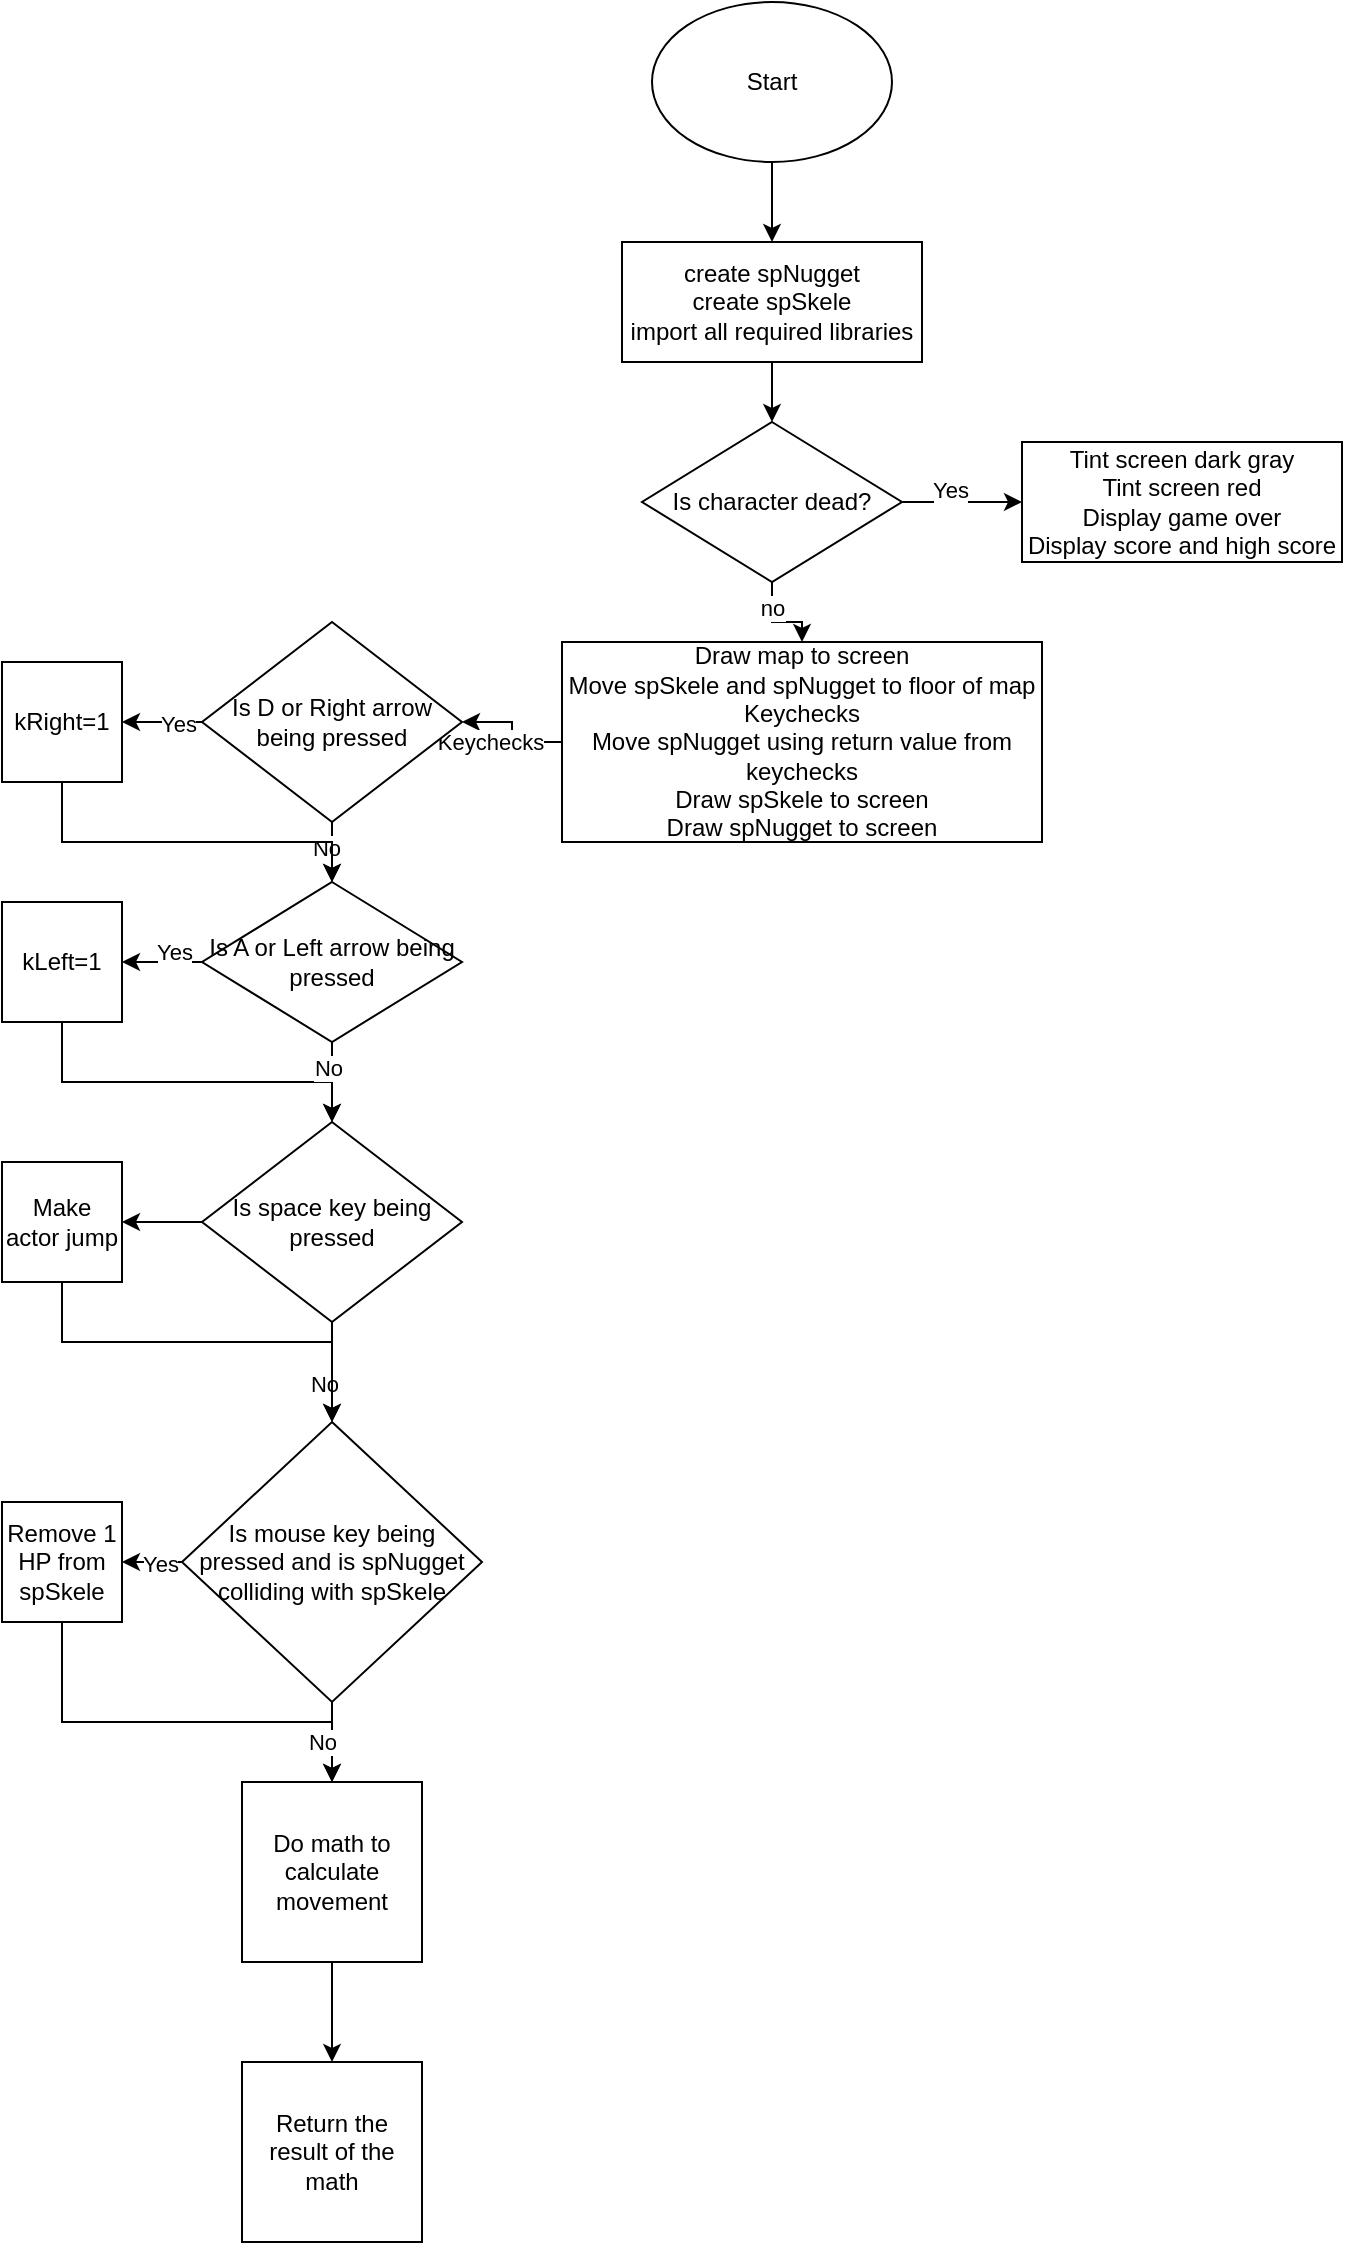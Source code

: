 <mxfile version="26.1.1">
  <diagram name="Page-1" id="WC2ewWJgoBWK-JPIIi09">
    <mxGraphModel dx="1434" dy="746" grid="1" gridSize="10" guides="1" tooltips="1" connect="1" arrows="1" fold="1" page="1" pageScale="1" pageWidth="1169" pageHeight="827" math="0" shadow="0">
      <root>
        <mxCell id="0" />
        <mxCell id="1" parent="0" />
        <mxCell id="EDUlIdILLlWNYBkE0sKc-4" value="" style="edgeStyle=orthogonalEdgeStyle;rounded=0;orthogonalLoop=1;jettySize=auto;html=1;" edge="1" parent="1" source="EDUlIdILLlWNYBkE0sKc-1">
          <mxGeometry relative="1" as="geometry">
            <mxPoint x="425" y="170" as="targetPoint" />
          </mxGeometry>
        </mxCell>
        <mxCell id="EDUlIdILLlWNYBkE0sKc-1" value="&lt;div&gt;Start&lt;/div&gt;" style="ellipse;whiteSpace=wrap;html=1;" vertex="1" parent="1">
          <mxGeometry x="365" y="50" width="120" height="80" as="geometry" />
        </mxCell>
        <mxCell id="EDUlIdILLlWNYBkE0sKc-7" value="" style="edgeStyle=orthogonalEdgeStyle;rounded=0;orthogonalLoop=1;jettySize=auto;html=1;" edge="1" parent="1" source="EDUlIdILLlWNYBkE0sKc-5" target="EDUlIdILLlWNYBkE0sKc-6">
          <mxGeometry relative="1" as="geometry" />
        </mxCell>
        <mxCell id="EDUlIdILLlWNYBkE0sKc-5" value="&lt;div&gt;create spNugget&lt;/div&gt;&lt;div&gt;create spSkele&lt;/div&gt;&lt;div&gt;import all required libraries&lt;/div&gt;" style="rounded=0;whiteSpace=wrap;html=1;" vertex="1" parent="1">
          <mxGeometry x="350" y="170" width="150" height="60" as="geometry" />
        </mxCell>
        <mxCell id="EDUlIdILLlWNYBkE0sKc-9" value="" style="edgeStyle=orthogonalEdgeStyle;rounded=0;orthogonalLoop=1;jettySize=auto;html=1;" edge="1" parent="1" source="EDUlIdILLlWNYBkE0sKc-6" target="EDUlIdILLlWNYBkE0sKc-8">
          <mxGeometry relative="1" as="geometry" />
        </mxCell>
        <mxCell id="EDUlIdILLlWNYBkE0sKc-10" value="&lt;div&gt;Yes&lt;/div&gt;" style="edgeLabel;html=1;align=center;verticalAlign=middle;resizable=0;points=[];" vertex="1" connectable="0" parent="EDUlIdILLlWNYBkE0sKc-9">
          <mxGeometry x="-0.2" y="6" relative="1" as="geometry">
            <mxPoint as="offset" />
          </mxGeometry>
        </mxCell>
        <mxCell id="EDUlIdILLlWNYBkE0sKc-57" style="edgeStyle=orthogonalEdgeStyle;rounded=0;orthogonalLoop=1;jettySize=auto;html=1;entryX=0.5;entryY=0;entryDx=0;entryDy=0;" edge="1" parent="1" source="EDUlIdILLlWNYBkE0sKc-6" target="EDUlIdILLlWNYBkE0sKc-11">
          <mxGeometry relative="1" as="geometry" />
        </mxCell>
        <mxCell id="EDUlIdILLlWNYBkE0sKc-58" value="no" style="edgeLabel;html=1;align=center;verticalAlign=middle;resizable=0;points=[];" vertex="1" connectable="0" parent="EDUlIdILLlWNYBkE0sKc-57">
          <mxGeometry x="-0.422" relative="1" as="geometry">
            <mxPoint as="offset" />
          </mxGeometry>
        </mxCell>
        <mxCell id="EDUlIdILLlWNYBkE0sKc-6" value="Is character dead?" style="rhombus;whiteSpace=wrap;html=1;" vertex="1" parent="1">
          <mxGeometry x="360" y="260" width="130" height="80" as="geometry" />
        </mxCell>
        <mxCell id="EDUlIdILLlWNYBkE0sKc-8" value="&lt;div&gt;Tint screen dark gray&lt;/div&gt;&lt;div&gt;Tint screen red&lt;/div&gt;&lt;div&gt;Display game over&lt;/div&gt;&lt;div&gt;Display score and high score&lt;/div&gt;" style="rounded=0;whiteSpace=wrap;html=1;" vertex="1" parent="1">
          <mxGeometry x="550" y="270" width="160" height="60" as="geometry" />
        </mxCell>
        <mxCell id="EDUlIdILLlWNYBkE0sKc-22" value="" style="edgeStyle=orthogonalEdgeStyle;rounded=0;orthogonalLoop=1;jettySize=auto;html=1;" edge="1" parent="1" source="EDUlIdILLlWNYBkE0sKc-11" target="EDUlIdILLlWNYBkE0sKc-13">
          <mxGeometry relative="1" as="geometry" />
        </mxCell>
        <mxCell id="EDUlIdILLlWNYBkE0sKc-56" value="&lt;div&gt;Keychecks&lt;/div&gt;" style="edgeLabel;html=1;align=center;verticalAlign=middle;resizable=0;points=[];" vertex="1" connectable="0" parent="EDUlIdILLlWNYBkE0sKc-22">
          <mxGeometry x="0.289" y="2" relative="1" as="geometry">
            <mxPoint x="-8" y="8" as="offset" />
          </mxGeometry>
        </mxCell>
        <mxCell id="EDUlIdILLlWNYBkE0sKc-11" value="&lt;div&gt;Draw map to screen&lt;/div&gt;&lt;div&gt;Move spSkele and spNugget to floor of map&lt;/div&gt;&lt;div&gt;Keychecks&lt;/div&gt;&lt;div&gt;Move spNugget using return value from keychecks&lt;/div&gt;&lt;div&gt;Draw spSkele to screen&lt;/div&gt;&lt;div&gt;Draw spNugget to screen&lt;/div&gt;" style="rounded=0;whiteSpace=wrap;html=1;" vertex="1" parent="1">
          <mxGeometry x="320" y="370" width="240" height="100" as="geometry" />
        </mxCell>
        <mxCell id="EDUlIdILLlWNYBkE0sKc-23" value="" style="edgeStyle=orthogonalEdgeStyle;rounded=0;orthogonalLoop=1;jettySize=auto;html=1;" edge="1" parent="1" source="EDUlIdILLlWNYBkE0sKc-13" target="EDUlIdILLlWNYBkE0sKc-20">
          <mxGeometry relative="1" as="geometry" />
        </mxCell>
        <mxCell id="EDUlIdILLlWNYBkE0sKc-24" value="&lt;div&gt;No&lt;/div&gt;" style="edgeLabel;html=1;align=center;verticalAlign=middle;resizable=0;points=[];" vertex="1" connectable="0" parent="EDUlIdILLlWNYBkE0sKc-23">
          <mxGeometry x="0.32" y="-3" relative="1" as="geometry">
            <mxPoint as="offset" />
          </mxGeometry>
        </mxCell>
        <mxCell id="EDUlIdILLlWNYBkE0sKc-26" value="" style="edgeStyle=orthogonalEdgeStyle;rounded=0;orthogonalLoop=1;jettySize=auto;html=1;" edge="1" parent="1" source="EDUlIdILLlWNYBkE0sKc-13" target="EDUlIdILLlWNYBkE0sKc-25">
          <mxGeometry relative="1" as="geometry" />
        </mxCell>
        <mxCell id="EDUlIdILLlWNYBkE0sKc-41" value="Yes" style="edgeLabel;html=1;align=center;verticalAlign=middle;resizable=0;points=[];" vertex="1" connectable="0" parent="EDUlIdILLlWNYBkE0sKc-26">
          <mxGeometry x="-0.4" y="1" relative="1" as="geometry">
            <mxPoint as="offset" />
          </mxGeometry>
        </mxCell>
        <mxCell id="EDUlIdILLlWNYBkE0sKc-13" value="Is D or Right arrow being pressed" style="rhombus;whiteSpace=wrap;html=1;" vertex="1" parent="1">
          <mxGeometry x="140" y="360" width="130" height="100" as="geometry" />
        </mxCell>
        <mxCell id="EDUlIdILLlWNYBkE0sKc-36" value="" style="edgeStyle=orthogonalEdgeStyle;rounded=0;orthogonalLoop=1;jettySize=auto;html=1;" edge="1" parent="1" source="EDUlIdILLlWNYBkE0sKc-20" target="EDUlIdILLlWNYBkE0sKc-35">
          <mxGeometry relative="1" as="geometry" />
        </mxCell>
        <mxCell id="EDUlIdILLlWNYBkE0sKc-40" value="Yes" style="edgeLabel;html=1;align=center;verticalAlign=middle;resizable=0;points=[];" vertex="1" connectable="0" parent="EDUlIdILLlWNYBkE0sKc-36">
          <mxGeometry x="-0.3" y="-5" relative="1" as="geometry">
            <mxPoint as="offset" />
          </mxGeometry>
        </mxCell>
        <mxCell id="EDUlIdILLlWNYBkE0sKc-37" value="" style="edgeStyle=orthogonalEdgeStyle;rounded=0;orthogonalLoop=1;jettySize=auto;html=1;" edge="1" parent="1" source="EDUlIdILLlWNYBkE0sKc-20" target="EDUlIdILLlWNYBkE0sKc-33">
          <mxGeometry relative="1" as="geometry" />
        </mxCell>
        <mxCell id="EDUlIdILLlWNYBkE0sKc-20" value="Is A or Left arrow being pressed" style="rhombus;whiteSpace=wrap;html=1;" vertex="1" parent="1">
          <mxGeometry x="140" y="490" width="130" height="80" as="geometry" />
        </mxCell>
        <mxCell id="EDUlIdILLlWNYBkE0sKc-28" style="edgeStyle=orthogonalEdgeStyle;rounded=0;orthogonalLoop=1;jettySize=auto;html=1;entryX=0.5;entryY=0;entryDx=0;entryDy=0;" edge="1" parent="1" source="EDUlIdILLlWNYBkE0sKc-25" target="EDUlIdILLlWNYBkE0sKc-20">
          <mxGeometry relative="1" as="geometry">
            <Array as="points">
              <mxPoint x="70" y="470" />
              <mxPoint x="205" y="470" />
            </Array>
          </mxGeometry>
        </mxCell>
        <mxCell id="EDUlIdILLlWNYBkE0sKc-25" value="kRight=1" style="whiteSpace=wrap;html=1;aspect=fixed;" vertex="1" parent="1">
          <mxGeometry x="40" y="380" width="60" height="60" as="geometry" />
        </mxCell>
        <mxCell id="EDUlIdILLlWNYBkE0sKc-48" value="" style="edgeStyle=orthogonalEdgeStyle;rounded=0;orthogonalLoop=1;jettySize=auto;html=1;" edge="1" parent="1" source="EDUlIdILLlWNYBkE0sKc-31" target="EDUlIdILLlWNYBkE0sKc-47">
          <mxGeometry relative="1" as="geometry" />
        </mxCell>
        <mxCell id="EDUlIdILLlWNYBkE0sKc-49" value="Yes" style="edgeLabel;html=1;align=center;verticalAlign=middle;resizable=0;points=[];" vertex="1" connectable="0" parent="EDUlIdILLlWNYBkE0sKc-48">
          <mxGeometry x="0.24" y="1" relative="1" as="geometry">
            <mxPoint as="offset" />
          </mxGeometry>
        </mxCell>
        <mxCell id="EDUlIdILLlWNYBkE0sKc-51" value="" style="edgeStyle=orthogonalEdgeStyle;rounded=0;orthogonalLoop=1;jettySize=auto;html=1;" edge="1" parent="1" source="EDUlIdILLlWNYBkE0sKc-31" target="EDUlIdILLlWNYBkE0sKc-50">
          <mxGeometry relative="1" as="geometry" />
        </mxCell>
        <mxCell id="EDUlIdILLlWNYBkE0sKc-31" value="Is mouse key being pressed and is spNugget colliding with spSkele" style="rhombus;whiteSpace=wrap;html=1;" vertex="1" parent="1">
          <mxGeometry x="130" y="760" width="150" height="140" as="geometry" />
        </mxCell>
        <mxCell id="EDUlIdILLlWNYBkE0sKc-43" value="" style="edgeStyle=orthogonalEdgeStyle;rounded=0;orthogonalLoop=1;jettySize=auto;html=1;" edge="1" parent="1" source="EDUlIdILLlWNYBkE0sKc-33" target="EDUlIdILLlWNYBkE0sKc-42">
          <mxGeometry relative="1" as="geometry" />
        </mxCell>
        <mxCell id="EDUlIdILLlWNYBkE0sKc-44" value="" style="edgeStyle=orthogonalEdgeStyle;rounded=0;orthogonalLoop=1;jettySize=auto;html=1;" edge="1" parent="1" source="EDUlIdILLlWNYBkE0sKc-33" target="EDUlIdILLlWNYBkE0sKc-31">
          <mxGeometry relative="1" as="geometry" />
        </mxCell>
        <mxCell id="EDUlIdILLlWNYBkE0sKc-45" value="No" style="edgeLabel;html=1;align=center;verticalAlign=middle;resizable=0;points=[];" vertex="1" connectable="0" parent="EDUlIdILLlWNYBkE0sKc-44">
          <mxGeometry x="0.24" y="-4" relative="1" as="geometry">
            <mxPoint as="offset" />
          </mxGeometry>
        </mxCell>
        <mxCell id="EDUlIdILLlWNYBkE0sKc-33" value="Is space key being pressed" style="rhombus;whiteSpace=wrap;html=1;" vertex="1" parent="1">
          <mxGeometry x="140" y="610" width="130" height="100" as="geometry" />
        </mxCell>
        <mxCell id="EDUlIdILLlWNYBkE0sKc-38" style="edgeStyle=orthogonalEdgeStyle;rounded=0;orthogonalLoop=1;jettySize=auto;html=1;entryX=0.5;entryY=0;entryDx=0;entryDy=0;" edge="1" parent="1" source="EDUlIdILLlWNYBkE0sKc-35" target="EDUlIdILLlWNYBkE0sKc-33">
          <mxGeometry relative="1" as="geometry">
            <Array as="points">
              <mxPoint x="70" y="590" />
              <mxPoint x="205" y="590" />
            </Array>
          </mxGeometry>
        </mxCell>
        <mxCell id="EDUlIdILLlWNYBkE0sKc-39" value="&lt;div&gt;No&lt;/div&gt;" style="edgeLabel;html=1;align=center;verticalAlign=middle;resizable=0;points=[];" vertex="1" connectable="0" parent="EDUlIdILLlWNYBkE0sKc-38">
          <mxGeometry x="0.762" y="7" relative="1" as="geometry">
            <mxPoint as="offset" />
          </mxGeometry>
        </mxCell>
        <mxCell id="EDUlIdILLlWNYBkE0sKc-35" value="kLeft=1" style="whiteSpace=wrap;html=1;aspect=fixed;" vertex="1" parent="1">
          <mxGeometry x="40" y="500" width="60" height="60" as="geometry" />
        </mxCell>
        <mxCell id="EDUlIdILLlWNYBkE0sKc-46" style="edgeStyle=orthogonalEdgeStyle;rounded=0;orthogonalLoop=1;jettySize=auto;html=1;entryX=0.5;entryY=0;entryDx=0;entryDy=0;" edge="1" parent="1" source="EDUlIdILLlWNYBkE0sKc-42" target="EDUlIdILLlWNYBkE0sKc-31">
          <mxGeometry relative="1" as="geometry">
            <Array as="points">
              <mxPoint x="70" y="720" />
              <mxPoint x="205" y="720" />
            </Array>
          </mxGeometry>
        </mxCell>
        <mxCell id="EDUlIdILLlWNYBkE0sKc-42" value="Make actor jump" style="whiteSpace=wrap;html=1;aspect=fixed;" vertex="1" parent="1">
          <mxGeometry x="40" y="630" width="60" height="60" as="geometry" />
        </mxCell>
        <mxCell id="EDUlIdILLlWNYBkE0sKc-52" style="edgeStyle=orthogonalEdgeStyle;rounded=0;orthogonalLoop=1;jettySize=auto;html=1;entryX=0.5;entryY=0;entryDx=0;entryDy=0;" edge="1" parent="1" source="EDUlIdILLlWNYBkE0sKc-47" target="EDUlIdILLlWNYBkE0sKc-50">
          <mxGeometry relative="1" as="geometry">
            <Array as="points">
              <mxPoint x="70" y="910" />
              <mxPoint x="205" y="910" />
            </Array>
          </mxGeometry>
        </mxCell>
        <mxCell id="EDUlIdILLlWNYBkE0sKc-53" value="No" style="edgeLabel;html=1;align=center;verticalAlign=middle;resizable=0;points=[];" vertex="1" connectable="0" parent="EDUlIdILLlWNYBkE0sKc-52">
          <mxGeometry x="0.814" y="-5" relative="1" as="geometry">
            <mxPoint as="offset" />
          </mxGeometry>
        </mxCell>
        <mxCell id="EDUlIdILLlWNYBkE0sKc-47" value="Remove 1 HP from spSkele" style="whiteSpace=wrap;html=1;aspect=fixed;" vertex="1" parent="1">
          <mxGeometry x="40" y="800" width="60" height="60" as="geometry" />
        </mxCell>
        <mxCell id="EDUlIdILLlWNYBkE0sKc-55" value="" style="edgeStyle=orthogonalEdgeStyle;rounded=0;orthogonalLoop=1;jettySize=auto;html=1;" edge="1" parent="1" source="EDUlIdILLlWNYBkE0sKc-50" target="EDUlIdILLlWNYBkE0sKc-54">
          <mxGeometry relative="1" as="geometry" />
        </mxCell>
        <mxCell id="EDUlIdILLlWNYBkE0sKc-50" value="Do math to calculate movement" style="whiteSpace=wrap;html=1;aspect=fixed;" vertex="1" parent="1">
          <mxGeometry x="160" y="940" width="90" height="90" as="geometry" />
        </mxCell>
        <mxCell id="EDUlIdILLlWNYBkE0sKc-54" value="Return the result of the math" style="whiteSpace=wrap;html=1;aspect=fixed;" vertex="1" parent="1">
          <mxGeometry x="160" y="1080" width="90" height="90" as="geometry" />
        </mxCell>
      </root>
    </mxGraphModel>
  </diagram>
</mxfile>
